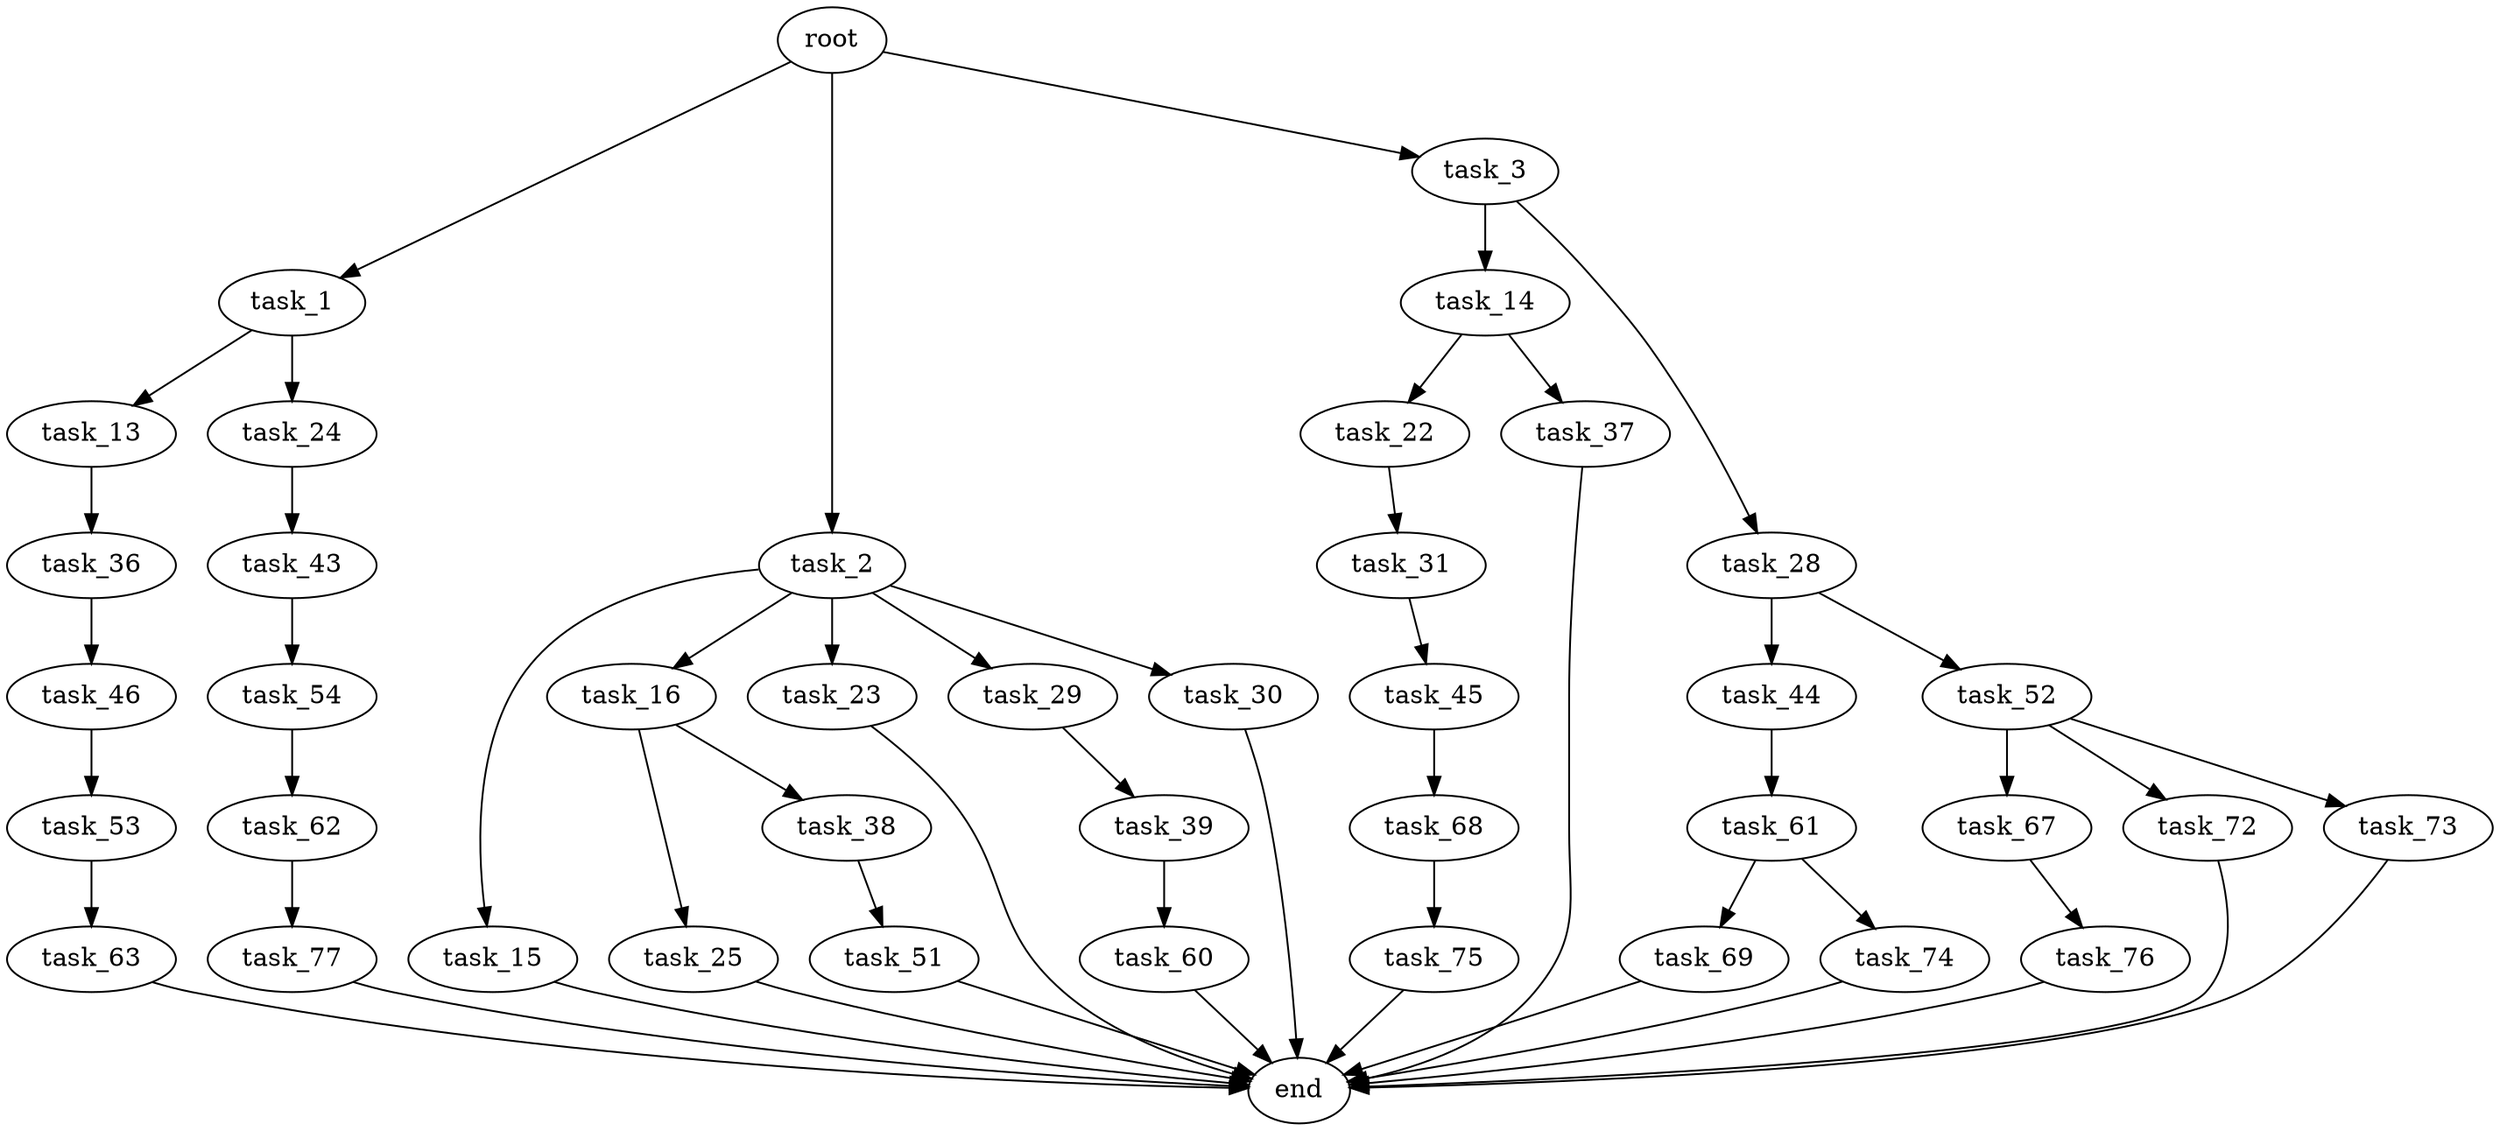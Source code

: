digraph G {
  root [size="0.000000"];
  task_1 [size="782757789696.000000"];
  task_2 [size="231928233984.000000"];
  task_3 [size="610398644960.000000"];
  task_13 [size="368293445632.000000"];
  task_24 [size="224908909172.000000"];
  task_15 [size="186984213300.000000"];
  task_16 [size="223692079338.000000"];
  task_23 [size="134217728000.000000"];
  task_29 [size="139640029533.000000"];
  task_30 [size="231928233984.000000"];
  task_14 [size="28991029248.000000"];
  task_28 [size="10783024762.000000"];
  task_36 [size="149612361600.000000"];
  task_22 [size="484462580239.000000"];
  task_37 [size="8589934592.000000"];
  end [size="0.000000"];
  task_25 [size="89969987014.000000"];
  task_38 [size="5353252776.000000"];
  task_31 [size="10695149922.000000"];
  task_43 [size="61196859359.000000"];
  task_44 [size="8589934592.000000"];
  task_52 [size="270523204994.000000"];
  task_39 [size="231928233984.000000"];
  task_45 [size="68719476736.000000"];
  task_46 [size="530949639067.000000"];
  task_51 [size="50287551669.000000"];
  task_60 [size="368293445632.000000"];
  task_54 [size="5128447115.000000"];
  task_61 [size="1022468529419.000000"];
  task_68 [size="87110730858.000000"];
  task_53 [size="1915618137.000000"];
  task_67 [size="10712003879.000000"];
  task_72 [size="24073256624.000000"];
  task_73 [size="368293445632.000000"];
  task_63 [size="5497142796.000000"];
  task_62 [size="7461968594.000000"];
  task_69 [size="3404507987.000000"];
  task_74 [size="368293445632.000000"];
  task_77 [size="1073741824000.000000"];
  task_76 [size="134217728000.000000"];
  task_75 [size="1135495810.000000"];

  root -> task_1 [size="1.000000"];
  root -> task_2 [size="1.000000"];
  root -> task_3 [size="1.000000"];
  task_1 -> task_13 [size="679477248.000000"];
  task_1 -> task_24 [size="679477248.000000"];
  task_2 -> task_15 [size="301989888.000000"];
  task_2 -> task_16 [size="301989888.000000"];
  task_2 -> task_23 [size="301989888.000000"];
  task_2 -> task_29 [size="301989888.000000"];
  task_2 -> task_30 [size="301989888.000000"];
  task_3 -> task_14 [size="536870912.000000"];
  task_3 -> task_28 [size="536870912.000000"];
  task_13 -> task_36 [size="411041792.000000"];
  task_24 -> task_43 [size="209715200.000000"];
  task_15 -> end [size="1.000000"];
  task_16 -> task_25 [size="301989888.000000"];
  task_16 -> task_38 [size="301989888.000000"];
  task_23 -> end [size="1.000000"];
  task_29 -> task_39 [size="301989888.000000"];
  task_30 -> end [size="1.000000"];
  task_14 -> task_22 [size="75497472.000000"];
  task_14 -> task_37 [size="75497472.000000"];
  task_28 -> task_44 [size="209715200.000000"];
  task_28 -> task_52 [size="209715200.000000"];
  task_36 -> task_46 [size="411041792.000000"];
  task_22 -> task_31 [size="679477248.000000"];
  task_37 -> end [size="1.000000"];
  task_25 -> end [size="1.000000"];
  task_38 -> task_51 [size="536870912.000000"];
  task_31 -> task_45 [size="838860800.000000"];
  task_43 -> task_54 [size="75497472.000000"];
  task_44 -> task_61 [size="33554432.000000"];
  task_52 -> task_67 [size="301989888.000000"];
  task_52 -> task_72 [size="301989888.000000"];
  task_52 -> task_73 [size="301989888.000000"];
  task_39 -> task_60 [size="301989888.000000"];
  task_45 -> task_68 [size="134217728.000000"];
  task_46 -> task_53 [size="679477248.000000"];
  task_51 -> end [size="1.000000"];
  task_60 -> end [size="1.000000"];
  task_54 -> task_62 [size="134217728.000000"];
  task_61 -> task_69 [size="838860800.000000"];
  task_61 -> task_74 [size="838860800.000000"];
  task_68 -> task_75 [size="75497472.000000"];
  task_53 -> task_63 [size="209715200.000000"];
  task_67 -> task_76 [size="411041792.000000"];
  task_72 -> end [size="1.000000"];
  task_73 -> end [size="1.000000"];
  task_63 -> end [size="1.000000"];
  task_62 -> task_77 [size="838860800.000000"];
  task_69 -> end [size="1.000000"];
  task_74 -> end [size="1.000000"];
  task_77 -> end [size="1.000000"];
  task_76 -> end [size="1.000000"];
  task_75 -> end [size="1.000000"];
}
